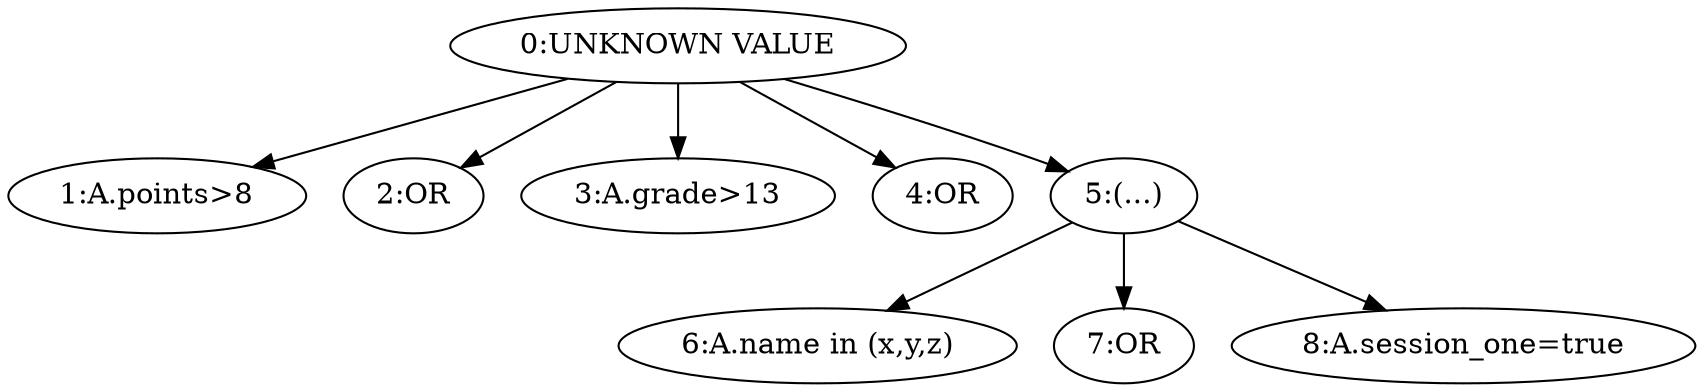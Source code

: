 // Graph
digraph {
	0 [label="0:UNKNOWN VALUE"]
	1 [label="1:A.points>8"]
	2 [label="2:OR"]
	3 [label="3:A.grade>13"]
	4 [label="4:OR"]
	5 [label="5:(...)"]
	6 [label="6:A.name in (x,y,z)"]
	7 [label="7:OR"]
	8 [label="8:A.session_one=true"]
	5 -> 6
	5 -> 7
	5 -> 8
	0 -> 1
	0 -> 2
	0 -> 3
	0 -> 4
	0 -> 5
}
